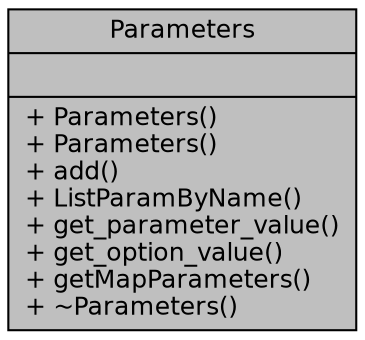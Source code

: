 digraph "Parameters"
{
  bgcolor="transparent";
  edge [fontname="Helvetica",fontsize="12",labelfontname="Helvetica",labelfontsize="12"];
  node [fontname="Helvetica",fontsize="12",shape=record];
  Node1 [label="{Parameters\n||+ Parameters()\l+ Parameters()\l+ add()\l+ ListParamByName()\l+ get_parameter_value()\l+ get_option_value()\l+ getMapParameters()\l+ ~Parameters()\l}",height=0.2,width=0.4,color="black", fillcolor="grey75", style="filled", fontcolor="black"];
}
